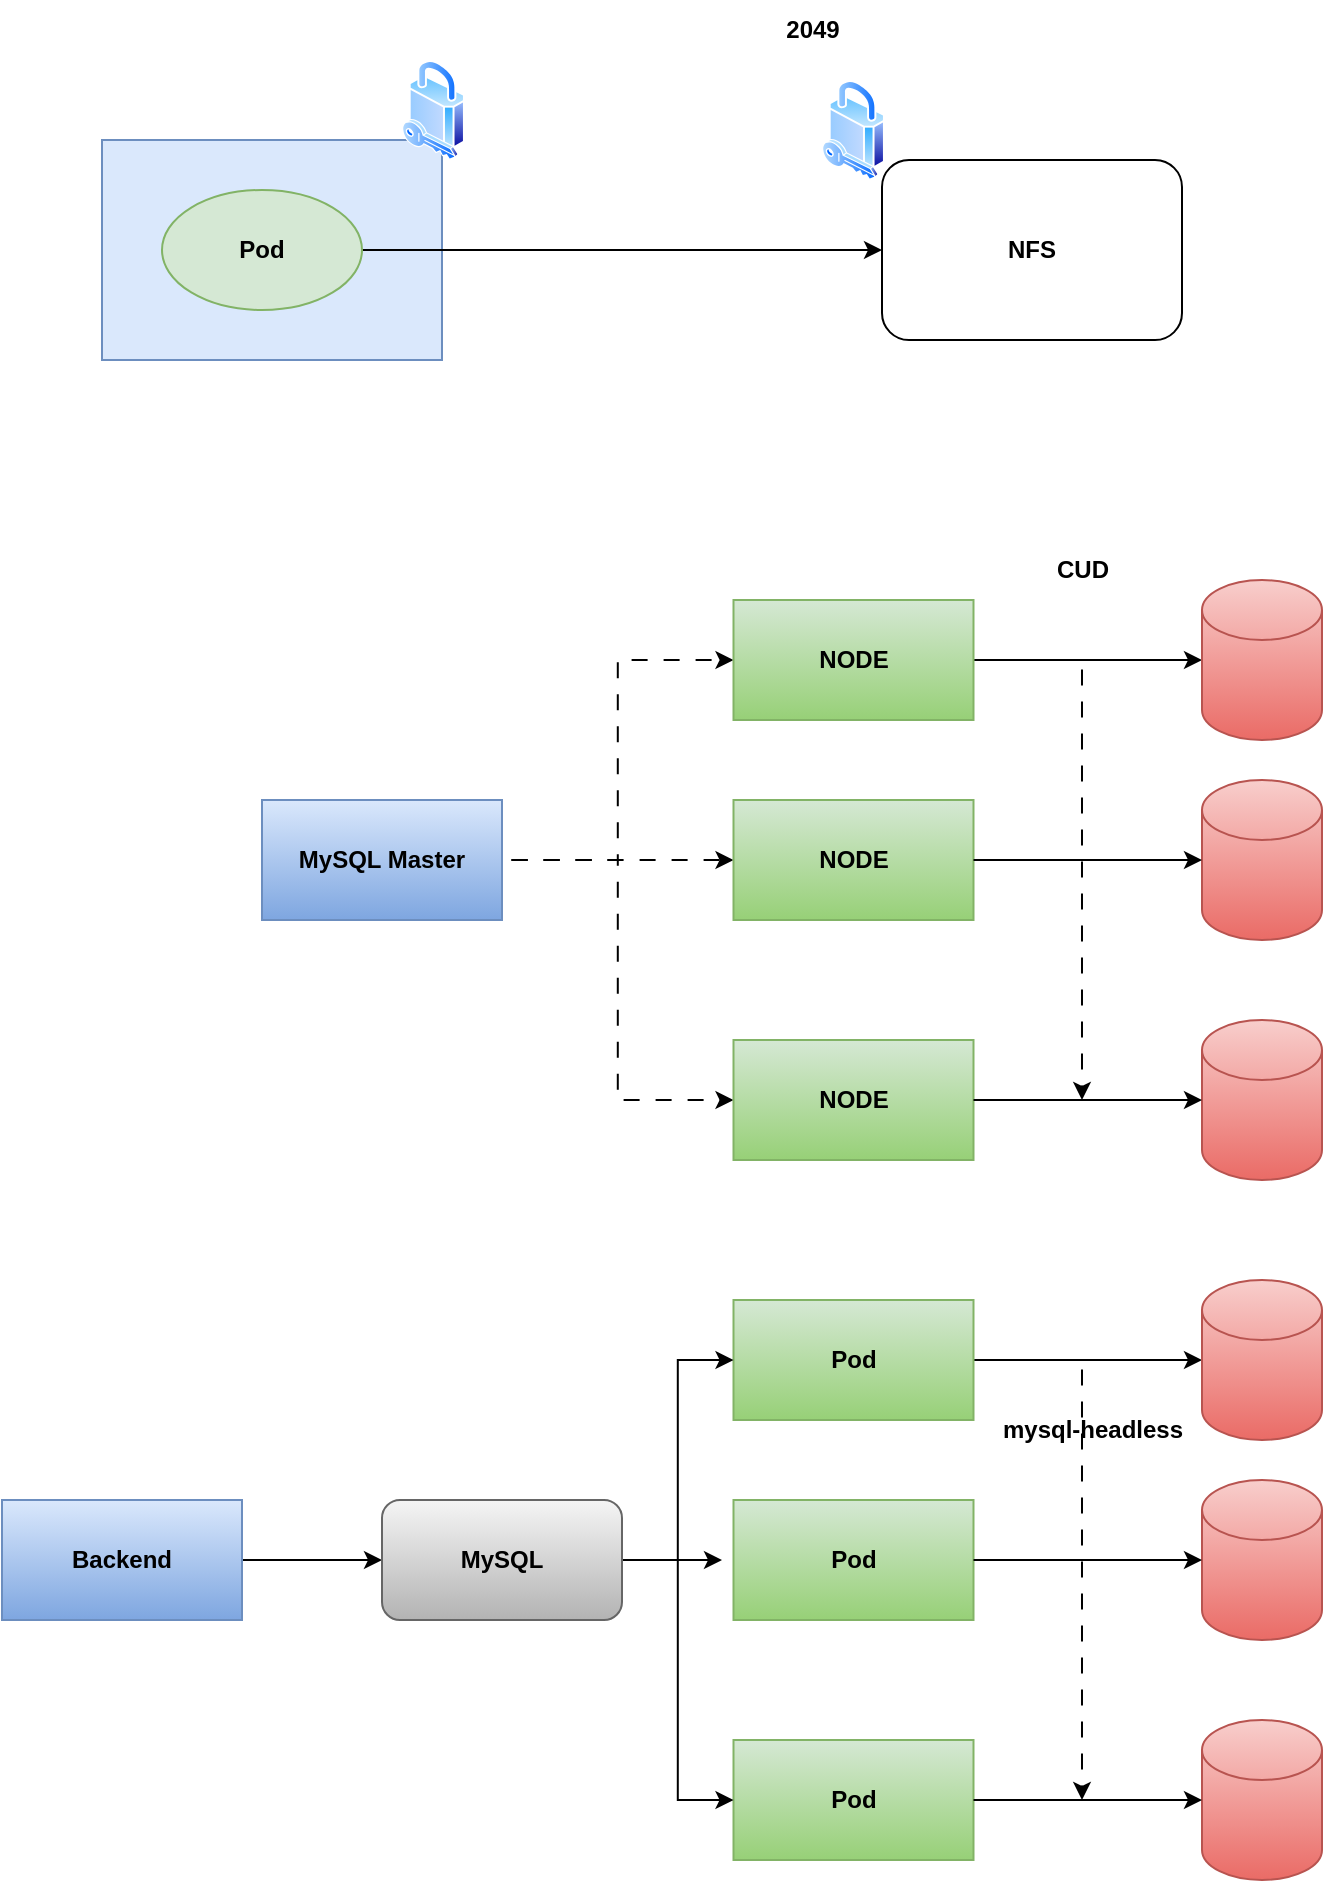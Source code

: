 <mxfile version="24.8.3">
  <diagram name="Page-1" id="OmvCUGyUu_Bam078sp36">
    <mxGraphModel dx="1259" dy="686" grid="1" gridSize="10" guides="1" tooltips="1" connect="1" arrows="1" fold="1" page="1" pageScale="1" pageWidth="850" pageHeight="1100" math="0" shadow="0">
      <root>
        <mxCell id="0" />
        <mxCell id="1" parent="0" />
        <mxCell id="12fEDVRH-epH4M22NH8Y-1" value="" style="rounded=0;whiteSpace=wrap;html=1;fillColor=#dae8fc;strokeColor=#6c8ebf;" vertex="1" parent="1">
          <mxGeometry x="90" y="150" width="170" height="110" as="geometry" />
        </mxCell>
        <mxCell id="12fEDVRH-epH4M22NH8Y-4" style="edgeStyle=orthogonalEdgeStyle;rounded=0;orthogonalLoop=1;jettySize=auto;html=1;entryX=0;entryY=0.5;entryDx=0;entryDy=0;" edge="1" parent="1" source="12fEDVRH-epH4M22NH8Y-2" target="12fEDVRH-epH4M22NH8Y-3">
          <mxGeometry relative="1" as="geometry" />
        </mxCell>
        <mxCell id="12fEDVRH-epH4M22NH8Y-2" value="&lt;b&gt;Pod&lt;/b&gt;" style="ellipse;whiteSpace=wrap;html=1;fillColor=#d5e8d4;strokeColor=#82b366;" vertex="1" parent="1">
          <mxGeometry x="120" y="175" width="100" height="60" as="geometry" />
        </mxCell>
        <mxCell id="12fEDVRH-epH4M22NH8Y-3" value="&lt;b&gt;NFS&lt;/b&gt;" style="rounded=1;whiteSpace=wrap;html=1;" vertex="1" parent="1">
          <mxGeometry x="480" y="160" width="150" height="90" as="geometry" />
        </mxCell>
        <mxCell id="12fEDVRH-epH4M22NH8Y-5" value="" style="image;aspect=fixed;perimeter=ellipsePerimeter;html=1;align=center;shadow=0;dashed=0;spacingTop=3;image=img/lib/active_directory/security.svg;" vertex="1" parent="1">
          <mxGeometry x="450" y="120" width="31.5" height="50" as="geometry" />
        </mxCell>
        <mxCell id="12fEDVRH-epH4M22NH8Y-6" value="" style="image;aspect=fixed;perimeter=ellipsePerimeter;html=1;align=center;shadow=0;dashed=0;spacingTop=3;image=img/lib/active_directory/security.svg;" vertex="1" parent="1">
          <mxGeometry x="240" y="110" width="31.5" height="50" as="geometry" />
        </mxCell>
        <mxCell id="12fEDVRH-epH4M22NH8Y-7" value="&lt;b&gt;2049&lt;/b&gt;" style="text;html=1;align=center;verticalAlign=middle;resizable=0;points=[];autosize=1;strokeColor=none;fillColor=none;" vertex="1" parent="1">
          <mxGeometry x="420" y="80" width="50" height="30" as="geometry" />
        </mxCell>
        <mxCell id="12fEDVRH-epH4M22NH8Y-12" style="edgeStyle=orthogonalEdgeStyle;rounded=0;orthogonalLoop=1;jettySize=auto;html=1;entryX=0;entryY=0.5;entryDx=0;entryDy=0;flowAnimation=1;" edge="1" parent="1" source="12fEDVRH-epH4M22NH8Y-8" target="12fEDVRH-epH4M22NH8Y-9">
          <mxGeometry relative="1" as="geometry" />
        </mxCell>
        <mxCell id="12fEDVRH-epH4M22NH8Y-13" style="edgeStyle=orthogonalEdgeStyle;rounded=0;orthogonalLoop=1;jettySize=auto;html=1;entryX=0;entryY=0.5;entryDx=0;entryDy=0;flowAnimation=1;" edge="1" parent="1" source="12fEDVRH-epH4M22NH8Y-8" target="12fEDVRH-epH4M22NH8Y-10">
          <mxGeometry relative="1" as="geometry">
            <mxPoint x="400" y="510" as="targetPoint" />
          </mxGeometry>
        </mxCell>
        <mxCell id="12fEDVRH-epH4M22NH8Y-14" style="edgeStyle=orthogonalEdgeStyle;rounded=0;orthogonalLoop=1;jettySize=auto;html=1;entryX=0;entryY=0.5;entryDx=0;entryDy=0;flowAnimation=1;" edge="1" parent="1" source="12fEDVRH-epH4M22NH8Y-8" target="12fEDVRH-epH4M22NH8Y-11">
          <mxGeometry relative="1" as="geometry" />
        </mxCell>
        <mxCell id="12fEDVRH-epH4M22NH8Y-8" value="&lt;b&gt;MySQL Master&lt;/b&gt;" style="rounded=0;whiteSpace=wrap;html=1;fillColor=#dae8fc;gradientColor=#7ea6e0;strokeColor=#6c8ebf;" vertex="1" parent="1">
          <mxGeometry x="170" y="480" width="120" height="60" as="geometry" />
        </mxCell>
        <mxCell id="12fEDVRH-epH4M22NH8Y-16" style="edgeStyle=orthogonalEdgeStyle;rounded=0;orthogonalLoop=1;jettySize=auto;html=1;" edge="1" parent="1" source="12fEDVRH-epH4M22NH8Y-9" target="12fEDVRH-epH4M22NH8Y-15">
          <mxGeometry relative="1" as="geometry" />
        </mxCell>
        <mxCell id="12fEDVRH-epH4M22NH8Y-9" value="&lt;b&gt;NODE&lt;/b&gt;" style="rounded=0;whiteSpace=wrap;html=1;fillColor=#d5e8d4;gradientColor=#97d077;strokeColor=#82b366;" vertex="1" parent="1">
          <mxGeometry x="405.75" y="380" width="120" height="60" as="geometry" />
        </mxCell>
        <mxCell id="12fEDVRH-epH4M22NH8Y-10" value="&lt;b&gt;NODE&lt;/b&gt;" style="rounded=0;whiteSpace=wrap;html=1;fillColor=#d5e8d4;gradientColor=#97d077;strokeColor=#82b366;" vertex="1" parent="1">
          <mxGeometry x="405.75" y="480" width="120" height="60" as="geometry" />
        </mxCell>
        <mxCell id="12fEDVRH-epH4M22NH8Y-11" value="&lt;b&gt;NODE&lt;/b&gt;" style="rounded=0;whiteSpace=wrap;html=1;fillColor=#d5e8d4;gradientColor=#97d077;strokeColor=#82b366;" vertex="1" parent="1">
          <mxGeometry x="405.75" y="600" width="120" height="60" as="geometry" />
        </mxCell>
        <mxCell id="12fEDVRH-epH4M22NH8Y-15" value="" style="shape=cylinder3;whiteSpace=wrap;html=1;boundedLbl=1;backgroundOutline=1;size=15;fillColor=#f8cecc;gradientColor=#ea6b66;strokeColor=#b85450;" vertex="1" parent="1">
          <mxGeometry x="640" y="370" width="60" height="80" as="geometry" />
        </mxCell>
        <mxCell id="12fEDVRH-epH4M22NH8Y-17" value="" style="shape=cylinder3;whiteSpace=wrap;html=1;boundedLbl=1;backgroundOutline=1;size=15;fillColor=#f8cecc;gradientColor=#ea6b66;strokeColor=#b85450;" vertex="1" parent="1">
          <mxGeometry x="640" y="470" width="60" height="80" as="geometry" />
        </mxCell>
        <mxCell id="12fEDVRH-epH4M22NH8Y-19" value="" style="shape=cylinder3;whiteSpace=wrap;html=1;boundedLbl=1;backgroundOutline=1;size=15;fillColor=#f8cecc;gradientColor=#ea6b66;strokeColor=#b85450;" vertex="1" parent="1">
          <mxGeometry x="640" y="590" width="60" height="80" as="geometry" />
        </mxCell>
        <mxCell id="12fEDVRH-epH4M22NH8Y-20" style="edgeStyle=orthogonalEdgeStyle;rounded=0;orthogonalLoop=1;jettySize=auto;html=1;entryX=0;entryY=0.5;entryDx=0;entryDy=0;entryPerimeter=0;" edge="1" parent="1" source="12fEDVRH-epH4M22NH8Y-11" target="12fEDVRH-epH4M22NH8Y-19">
          <mxGeometry relative="1" as="geometry" />
        </mxCell>
        <mxCell id="12fEDVRH-epH4M22NH8Y-21" style="edgeStyle=orthogonalEdgeStyle;rounded=0;orthogonalLoop=1;jettySize=auto;html=1;entryX=0;entryY=0.5;entryDx=0;entryDy=0;entryPerimeter=0;" edge="1" parent="1" source="12fEDVRH-epH4M22NH8Y-10" target="12fEDVRH-epH4M22NH8Y-17">
          <mxGeometry relative="1" as="geometry" />
        </mxCell>
        <mxCell id="12fEDVRH-epH4M22NH8Y-22" value="&lt;b&gt;CUD&lt;/b&gt;" style="text;html=1;align=center;verticalAlign=middle;resizable=0;points=[];autosize=1;strokeColor=none;fillColor=none;" vertex="1" parent="1">
          <mxGeometry x="555" y="350" width="50" height="30" as="geometry" />
        </mxCell>
        <mxCell id="12fEDVRH-epH4M22NH8Y-23" value="" style="endArrow=classic;html=1;rounded=0;flowAnimation=1;" edge="1" parent="1">
          <mxGeometry width="50" height="50" relative="1" as="geometry">
            <mxPoint x="580" y="410" as="sourcePoint" />
            <mxPoint x="580" y="630" as="targetPoint" />
          </mxGeometry>
        </mxCell>
        <mxCell id="12fEDVRH-epH4M22NH8Y-24" style="edgeStyle=orthogonalEdgeStyle;rounded=0;orthogonalLoop=1;jettySize=auto;html=1;" edge="1" parent="1" source="12fEDVRH-epH4M22NH8Y-25" target="12fEDVRH-epH4M22NH8Y-28">
          <mxGeometry relative="1" as="geometry" />
        </mxCell>
        <mxCell id="12fEDVRH-epH4M22NH8Y-25" value="&lt;b&gt;Pod&lt;/b&gt;" style="rounded=0;whiteSpace=wrap;html=1;fillColor=#d5e8d4;gradientColor=#97d077;strokeColor=#82b366;" vertex="1" parent="1">
          <mxGeometry x="405.75" y="730" width="120" height="60" as="geometry" />
        </mxCell>
        <mxCell id="12fEDVRH-epH4M22NH8Y-26" value="&lt;b&gt;Pod&lt;/b&gt;" style="rounded=0;whiteSpace=wrap;html=1;fillColor=#d5e8d4;gradientColor=#97d077;strokeColor=#82b366;" vertex="1" parent="1">
          <mxGeometry x="405.75" y="830" width="120" height="60" as="geometry" />
        </mxCell>
        <mxCell id="12fEDVRH-epH4M22NH8Y-27" value="&lt;b&gt;Pod&lt;/b&gt;" style="rounded=0;whiteSpace=wrap;html=1;fillColor=#d5e8d4;gradientColor=#97d077;strokeColor=#82b366;" vertex="1" parent="1">
          <mxGeometry x="405.75" y="950" width="120" height="60" as="geometry" />
        </mxCell>
        <mxCell id="12fEDVRH-epH4M22NH8Y-28" value="" style="shape=cylinder3;whiteSpace=wrap;html=1;boundedLbl=1;backgroundOutline=1;size=15;fillColor=#f8cecc;gradientColor=#ea6b66;strokeColor=#b85450;" vertex="1" parent="1">
          <mxGeometry x="640" y="720" width="60" height="80" as="geometry" />
        </mxCell>
        <mxCell id="12fEDVRH-epH4M22NH8Y-29" value="" style="shape=cylinder3;whiteSpace=wrap;html=1;boundedLbl=1;backgroundOutline=1;size=15;fillColor=#f8cecc;gradientColor=#ea6b66;strokeColor=#b85450;" vertex="1" parent="1">
          <mxGeometry x="640" y="820" width="60" height="80" as="geometry" />
        </mxCell>
        <mxCell id="12fEDVRH-epH4M22NH8Y-30" value="" style="shape=cylinder3;whiteSpace=wrap;html=1;boundedLbl=1;backgroundOutline=1;size=15;fillColor=#f8cecc;gradientColor=#ea6b66;strokeColor=#b85450;" vertex="1" parent="1">
          <mxGeometry x="640" y="940" width="60" height="80" as="geometry" />
        </mxCell>
        <mxCell id="12fEDVRH-epH4M22NH8Y-31" style="edgeStyle=orthogonalEdgeStyle;rounded=0;orthogonalLoop=1;jettySize=auto;html=1;entryX=0;entryY=0.5;entryDx=0;entryDy=0;entryPerimeter=0;" edge="1" parent="1" source="12fEDVRH-epH4M22NH8Y-27" target="12fEDVRH-epH4M22NH8Y-30">
          <mxGeometry relative="1" as="geometry" />
        </mxCell>
        <mxCell id="12fEDVRH-epH4M22NH8Y-32" style="edgeStyle=orthogonalEdgeStyle;rounded=0;orthogonalLoop=1;jettySize=auto;html=1;entryX=0;entryY=0.5;entryDx=0;entryDy=0;entryPerimeter=0;" edge="1" parent="1" source="12fEDVRH-epH4M22NH8Y-26" target="12fEDVRH-epH4M22NH8Y-29">
          <mxGeometry relative="1" as="geometry" />
        </mxCell>
        <mxCell id="12fEDVRH-epH4M22NH8Y-33" value="" style="endArrow=classic;html=1;rounded=0;flowAnimation=1;" edge="1" parent="1">
          <mxGeometry width="50" height="50" relative="1" as="geometry">
            <mxPoint x="580" y="760" as="sourcePoint" />
            <mxPoint x="580" y="980" as="targetPoint" />
          </mxGeometry>
        </mxCell>
        <mxCell id="12fEDVRH-epH4M22NH8Y-37" style="edgeStyle=orthogonalEdgeStyle;rounded=0;orthogonalLoop=1;jettySize=auto;html=1;" edge="1" parent="1" source="12fEDVRH-epH4M22NH8Y-34" target="12fEDVRH-epH4M22NH8Y-36">
          <mxGeometry relative="1" as="geometry" />
        </mxCell>
        <mxCell id="12fEDVRH-epH4M22NH8Y-34" value="&lt;b&gt;Backend&lt;/b&gt;" style="rounded=0;whiteSpace=wrap;html=1;fillColor=#dae8fc;gradientColor=#7ea6e0;strokeColor=#6c8ebf;" vertex="1" parent="1">
          <mxGeometry x="40" y="830" width="120" height="60" as="geometry" />
        </mxCell>
        <mxCell id="12fEDVRH-epH4M22NH8Y-38" style="edgeStyle=orthogonalEdgeStyle;rounded=0;orthogonalLoop=1;jettySize=auto;html=1;entryX=0;entryY=0.5;entryDx=0;entryDy=0;" edge="1" parent="1" source="12fEDVRH-epH4M22NH8Y-36" target="12fEDVRH-epH4M22NH8Y-25">
          <mxGeometry relative="1" as="geometry" />
        </mxCell>
        <mxCell id="12fEDVRH-epH4M22NH8Y-39" style="edgeStyle=orthogonalEdgeStyle;rounded=0;orthogonalLoop=1;jettySize=auto;html=1;" edge="1" parent="1" source="12fEDVRH-epH4M22NH8Y-36">
          <mxGeometry relative="1" as="geometry">
            <mxPoint x="400" y="860" as="targetPoint" />
          </mxGeometry>
        </mxCell>
        <mxCell id="12fEDVRH-epH4M22NH8Y-40" style="edgeStyle=orthogonalEdgeStyle;rounded=0;orthogonalLoop=1;jettySize=auto;html=1;entryX=0;entryY=0.5;entryDx=0;entryDy=0;" edge="1" parent="1" source="12fEDVRH-epH4M22NH8Y-36" target="12fEDVRH-epH4M22NH8Y-27">
          <mxGeometry relative="1" as="geometry" />
        </mxCell>
        <mxCell id="12fEDVRH-epH4M22NH8Y-36" value="&lt;b&gt;MySQL&lt;/b&gt;" style="rounded=1;whiteSpace=wrap;html=1;fillColor=#f5f5f5;gradientColor=#b3b3b3;strokeColor=#666666;" vertex="1" parent="1">
          <mxGeometry x="230" y="830" width="120" height="60" as="geometry" />
        </mxCell>
        <mxCell id="12fEDVRH-epH4M22NH8Y-41" value="&lt;b&gt;mysql-headless&lt;/b&gt;" style="text;html=1;align=center;verticalAlign=middle;resizable=0;points=[];autosize=1;strokeColor=none;fillColor=none;" vertex="1" parent="1">
          <mxGeometry x="530" y="780" width="110" height="30" as="geometry" />
        </mxCell>
      </root>
    </mxGraphModel>
  </diagram>
</mxfile>
